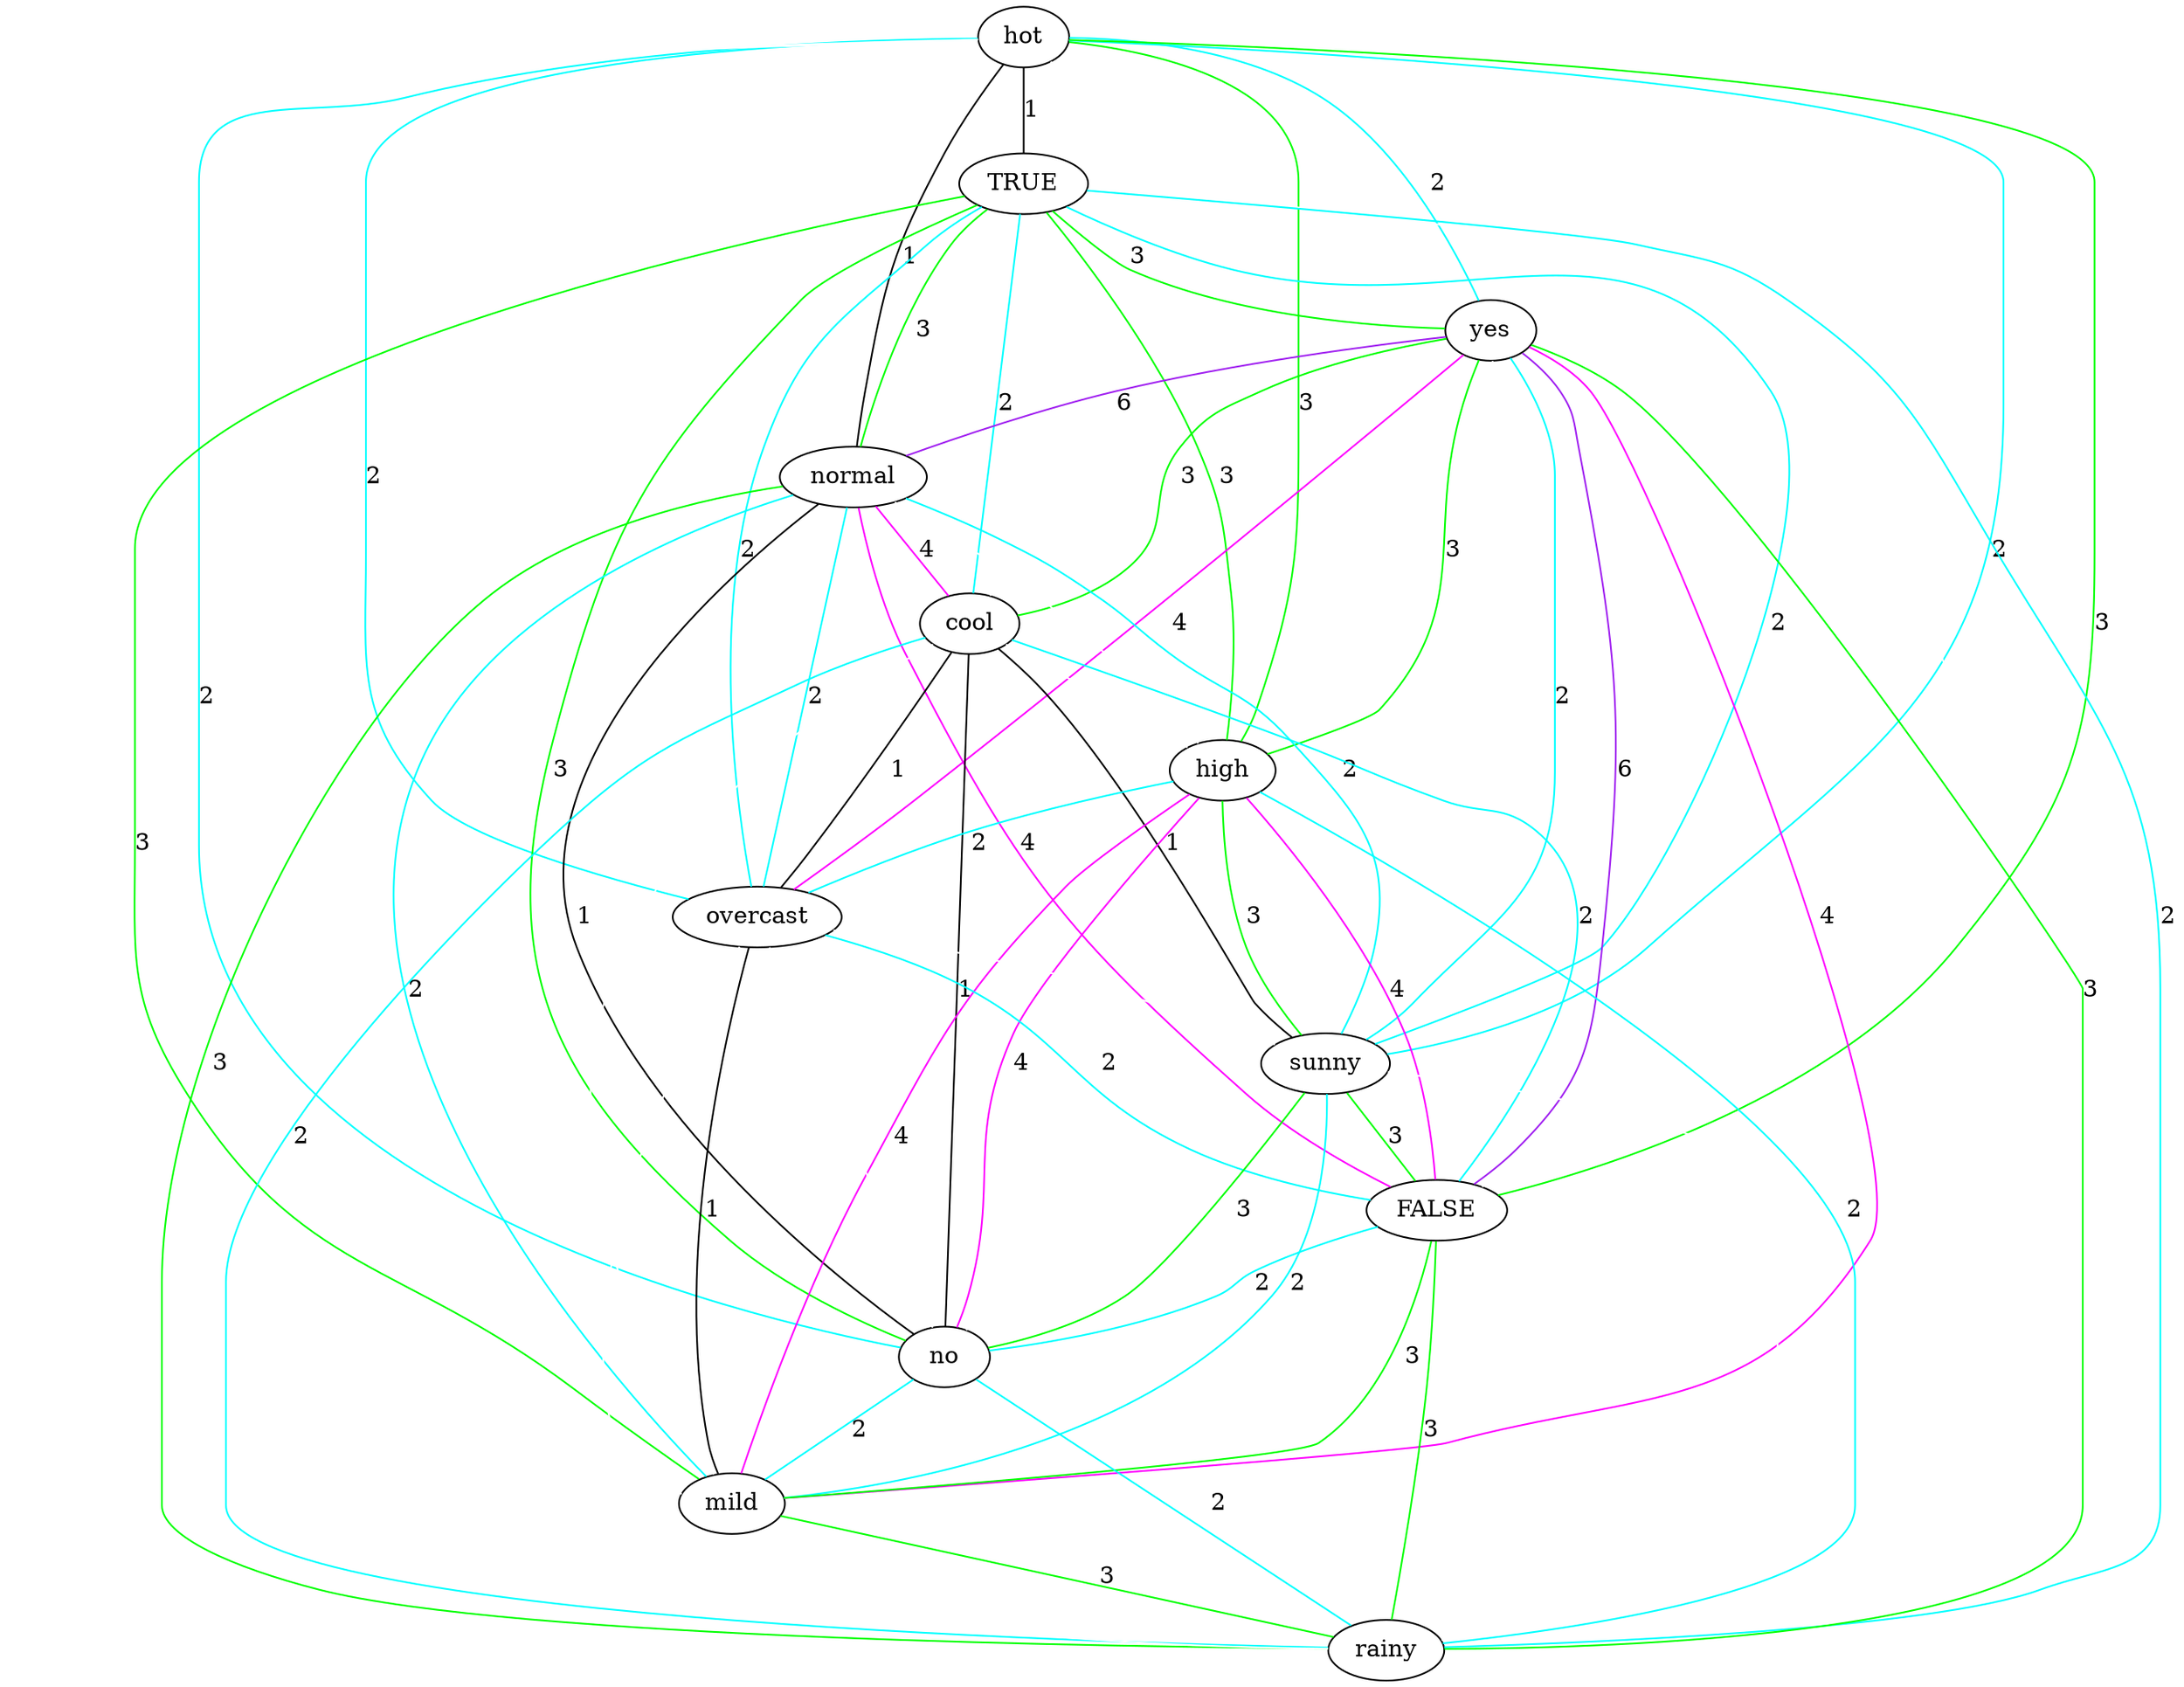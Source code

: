 strict graph "" {
hot;
TRUE;
yes;
normal;
cool;
high;
overcast;
sunny;
FALSE;
no;
mild;
rainy;
hot -- sunny  [color=cyan, label=2];
hot -- rainy  [color=white];
hot -- TRUE  [color=black, label=1];
hot -- yes  [color=cyan, label=2];
hot -- no  [color=cyan, label=2];
hot -- normal  [color=black, label=1];
hot -- cool  [color=white];
hot -- FALSE  [color=green, label=3];
hot -- high  [color=green, label=3];
hot -- mild  [color=white];
hot -- overcast  [color=cyan, label=2];
TRUE -- rainy  [color=cyan, label=2];
TRUE -- yes  [color=green, label=3];
TRUE -- no  [color=green, label=3];
TRUE -- normal  [color=green, label=3];
TRUE -- cool  [color=cyan, label=2];
TRUE -- FALSE  [color=white];
TRUE -- high  [color=green, label=3];
TRUE -- sunny  [color=cyan, label=2];
TRUE -- overcast  [color=cyan, label=2];
TRUE -- mild  [color=green, label=3];
yes -- rainy  [color=green, label=3];
yes -- FALSE  [color=purple, label=6];
yes -- no  [color=white];
yes -- normal  [color=purple, label=6];
yes -- cool  [color=green, label=3];
yes -- mild  [color=magenta, label=4];
yes -- high  [color=green, label=3];
yes -- sunny  [color=cyan, label=2];
yes -- overcast  [color=magenta, label=4];
normal -- rainy  [color=green, label=3];
normal -- no  [color=black, label=1];
normal -- mild  [color=cyan, label=2];
normal -- cool  [color=magenta, label=4];
normal -- FALSE  [color=magenta, label=4];
normal -- high  [color=white];
normal -- sunny  [color=cyan, label=2];
normal -- overcast  [color=cyan, label=2];
cool -- rainy  [color=cyan, label=2];
cool -- no  [color=black, label=1];
cool -- mild  [color=white];
cool -- FALSE  [color=cyan, label=2];
cool -- high  [color=white];
cool -- sunny  [color=black, label=1];
cool -- overcast  [color=black, label=1];
high -- rainy  [color=cyan, label=2];
high -- no  [color=magenta, label=4];
high -- FALSE  [color=magenta, label=4];
high -- sunny  [color=green, label=3];
high -- overcast  [color=cyan, label=2];
high -- mild  [color=magenta, label=4];
overcast -- no  [color=white];
overcast -- FALSE  [color=cyan, label=2];
overcast -- sunny  [color=white];
overcast -- rainy  [color=white];
overcast -- mild  [color=black, label=1];
sunny -- rainy  [color=white];
sunny -- no  [color=green, label=3];
sunny -- FALSE  [color=green, label=3];
sunny -- mild  [color=cyan, label=2];
FALSE -- rainy  [color=green, label=3];
FALSE -- no  [color=cyan, label=2];
FALSE -- mild  [color=green, label=3];
no -- rainy  [color=cyan, label=2];
no -- mild  [color=cyan, label=2];
mild -- rainy  [color=green, label=3];
}
